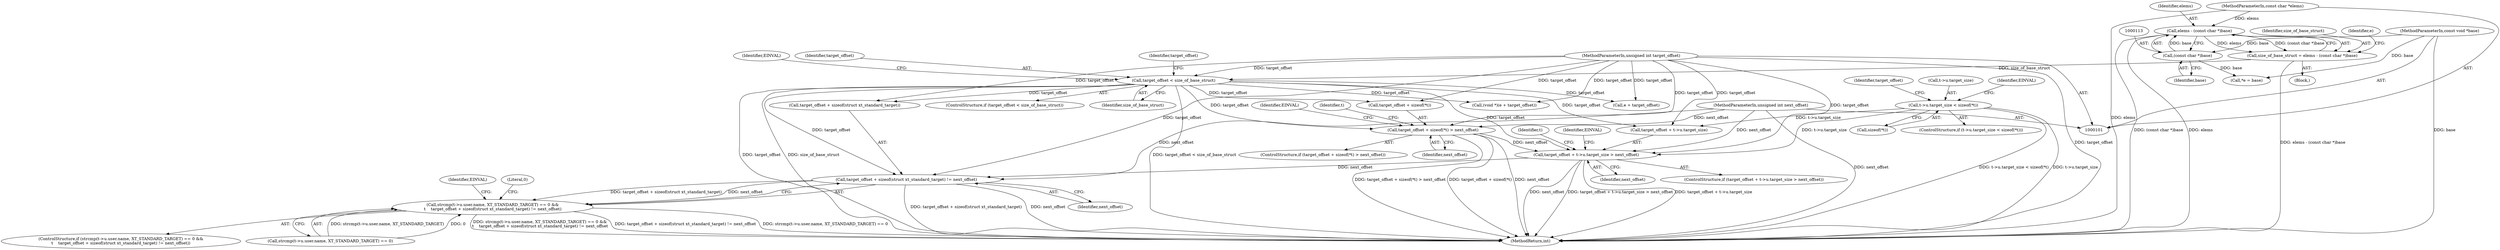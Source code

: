 digraph "0_linux_ce683e5f9d045e5d67d1312a42b359cb2ab2a13c_5@API" {
"1000184" [label="(Call,target_offset + sizeof(struct xt_standard_target) != next_offset)"];
"1000104" [label="(MethodParameterIn,unsigned int target_offset)"];
"1000121" [label="(Call,target_offset < size_of_base_struct)"];
"1000108" [label="(Call,size_of_base_struct = elems - (const char *)base)"];
"1000110" [label="(Call,elems - (const char *)base)"];
"1000103" [label="(MethodParameterIn,const char *elems)"];
"1000112" [label="(Call,(const char *)base)"];
"1000102" [label="(MethodParameterIn,const void *base)"];
"1000159" [label="(Call,target_offset + t->u.target_size > next_offset)"];
"1000146" [label="(Call,t->u.target_size < sizeof(*t))"];
"1000128" [label="(Call,target_offset + sizeof(*t) > next_offset)"];
"1000105" [label="(MethodParameterIn,unsigned int next_offset)"];
"1000172" [label="(Call,strcmp(t->u.user.name, XT_STANDARD_TARGET) == 0 &&\n\t    target_offset + sizeof(struct xt_standard_target) != next_offset)"];
"1000120" [label="(ControlStructure,if (target_offset < size_of_base_struct))"];
"1000137" [label="(Identifier,EINVAL)"];
"1000109" [label="(Identifier,size_of_base_struct)"];
"1000171" [label="(ControlStructure,if (strcmp(t->u.user.name, XT_STANDARD_TARGET) == 0 &&\n\t    target_offset + sizeof(struct xt_standard_target) != next_offset))"];
"1000102" [label="(MethodParameterIn,const void *base)"];
"1000121" [label="(Call,target_offset < size_of_base_struct)"];
"1000126" [label="(Identifier,EINVAL)"];
"1000160" [label="(Call,target_offset + t->u.target_size)"];
"1000146" [label="(Call,t->u.target_size < sizeof(*t))"];
"1000167" [label="(Identifier,next_offset)"];
"1000147" [label="(Call,t->u.target_size)"];
"1000129" [label="(Call,target_offset + sizeof(*t))"];
"1000184" [label="(Call,target_offset + sizeof(struct xt_standard_target) != next_offset)"];
"1000122" [label="(Identifier,target_offset)"];
"1000189" [label="(Identifier,next_offset)"];
"1000152" [label="(Call,sizeof(*t))"];
"1000127" [label="(ControlStructure,if (target_offset + sizeof(*t) > next_offset))"];
"1000118" [label="(Identifier,e)"];
"1000192" [label="(Identifier,EINVAL)"];
"1000195" [label="(MethodReturn,int)"];
"1000178" [label="(Identifier,t)"];
"1000112" [label="(Call,(const char *)base)"];
"1000157" [label="(Identifier,EINVAL)"];
"1000194" [label="(Literal,0)"];
"1000139" [label="(Identifier,t)"];
"1000105" [label="(MethodParameterIn,unsigned int next_offset)"];
"1000114" [label="(Identifier,base)"];
"1000159" [label="(Call,target_offset + t->u.target_size > next_offset)"];
"1000170" [label="(Identifier,EINVAL)"];
"1000161" [label="(Identifier,target_offset)"];
"1000110" [label="(Call,elems - (const char *)base)"];
"1000104" [label="(MethodParameterIn,unsigned int target_offset)"];
"1000106" [label="(Block,)"];
"1000123" [label="(Identifier,size_of_base_struct)"];
"1000128" [label="(Call,target_offset + sizeof(*t) > next_offset)"];
"1000158" [label="(ControlStructure,if (target_offset + t->u.target_size > next_offset))"];
"1000173" [label="(Call,strcmp(t->u.user.name, XT_STANDARD_TARGET) == 0)"];
"1000111" [label="(Identifier,elems)"];
"1000134" [label="(Identifier,next_offset)"];
"1000145" [label="(ControlStructure,if (t->u.target_size < sizeof(*t)))"];
"1000140" [label="(Call,(void *)(e + target_offset))"];
"1000172" [label="(Call,strcmp(t->u.user.name, XT_STANDARD_TARGET) == 0 &&\n\t    target_offset + sizeof(struct xt_standard_target) != next_offset)"];
"1000108" [label="(Call,size_of_base_struct = elems - (const char *)base)"];
"1000142" [label="(Call,e + target_offset)"];
"1000103" [label="(MethodParameterIn,const char *elems)"];
"1000117" [label="(Call,*e = base)"];
"1000185" [label="(Call,target_offset + sizeof(struct xt_standard_target))"];
"1000130" [label="(Identifier,target_offset)"];
"1000184" -> "1000172"  [label="AST: "];
"1000184" -> "1000189"  [label="CFG: "];
"1000185" -> "1000184"  [label="AST: "];
"1000189" -> "1000184"  [label="AST: "];
"1000172" -> "1000184"  [label="CFG: "];
"1000184" -> "1000195"  [label="DDG: target_offset + sizeof(struct xt_standard_target)"];
"1000184" -> "1000195"  [label="DDG: next_offset"];
"1000184" -> "1000172"  [label="DDG: target_offset + sizeof(struct xt_standard_target)"];
"1000184" -> "1000172"  [label="DDG: next_offset"];
"1000104" -> "1000184"  [label="DDG: target_offset"];
"1000121" -> "1000184"  [label="DDG: target_offset"];
"1000159" -> "1000184"  [label="DDG: next_offset"];
"1000105" -> "1000184"  [label="DDG: next_offset"];
"1000104" -> "1000101"  [label="AST: "];
"1000104" -> "1000195"  [label="DDG: target_offset"];
"1000104" -> "1000121"  [label="DDG: target_offset"];
"1000104" -> "1000128"  [label="DDG: target_offset"];
"1000104" -> "1000129"  [label="DDG: target_offset"];
"1000104" -> "1000140"  [label="DDG: target_offset"];
"1000104" -> "1000142"  [label="DDG: target_offset"];
"1000104" -> "1000159"  [label="DDG: target_offset"];
"1000104" -> "1000160"  [label="DDG: target_offset"];
"1000104" -> "1000185"  [label="DDG: target_offset"];
"1000121" -> "1000120"  [label="AST: "];
"1000121" -> "1000123"  [label="CFG: "];
"1000122" -> "1000121"  [label="AST: "];
"1000123" -> "1000121"  [label="AST: "];
"1000126" -> "1000121"  [label="CFG: "];
"1000130" -> "1000121"  [label="CFG: "];
"1000121" -> "1000195"  [label="DDG: size_of_base_struct"];
"1000121" -> "1000195"  [label="DDG: target_offset < size_of_base_struct"];
"1000121" -> "1000195"  [label="DDG: target_offset"];
"1000108" -> "1000121"  [label="DDG: size_of_base_struct"];
"1000121" -> "1000128"  [label="DDG: target_offset"];
"1000121" -> "1000129"  [label="DDG: target_offset"];
"1000121" -> "1000140"  [label="DDG: target_offset"];
"1000121" -> "1000142"  [label="DDG: target_offset"];
"1000121" -> "1000159"  [label="DDG: target_offset"];
"1000121" -> "1000160"  [label="DDG: target_offset"];
"1000121" -> "1000185"  [label="DDG: target_offset"];
"1000108" -> "1000106"  [label="AST: "];
"1000108" -> "1000110"  [label="CFG: "];
"1000109" -> "1000108"  [label="AST: "];
"1000110" -> "1000108"  [label="AST: "];
"1000118" -> "1000108"  [label="CFG: "];
"1000108" -> "1000195"  [label="DDG: elems - (const char *)base"];
"1000110" -> "1000108"  [label="DDG: elems"];
"1000110" -> "1000108"  [label="DDG: (const char *)base"];
"1000110" -> "1000112"  [label="CFG: "];
"1000111" -> "1000110"  [label="AST: "];
"1000112" -> "1000110"  [label="AST: "];
"1000110" -> "1000195"  [label="DDG: (const char *)base"];
"1000110" -> "1000195"  [label="DDG: elems"];
"1000103" -> "1000110"  [label="DDG: elems"];
"1000112" -> "1000110"  [label="DDG: base"];
"1000103" -> "1000101"  [label="AST: "];
"1000103" -> "1000195"  [label="DDG: elems"];
"1000112" -> "1000114"  [label="CFG: "];
"1000113" -> "1000112"  [label="AST: "];
"1000114" -> "1000112"  [label="AST: "];
"1000102" -> "1000112"  [label="DDG: base"];
"1000112" -> "1000117"  [label="DDG: base"];
"1000102" -> "1000101"  [label="AST: "];
"1000102" -> "1000195"  [label="DDG: base"];
"1000102" -> "1000117"  [label="DDG: base"];
"1000159" -> "1000158"  [label="AST: "];
"1000159" -> "1000167"  [label="CFG: "];
"1000160" -> "1000159"  [label="AST: "];
"1000167" -> "1000159"  [label="AST: "];
"1000170" -> "1000159"  [label="CFG: "];
"1000178" -> "1000159"  [label="CFG: "];
"1000159" -> "1000195"  [label="DDG: target_offset + t->u.target_size > next_offset"];
"1000159" -> "1000195"  [label="DDG: target_offset + t->u.target_size"];
"1000159" -> "1000195"  [label="DDG: next_offset"];
"1000146" -> "1000159"  [label="DDG: t->u.target_size"];
"1000128" -> "1000159"  [label="DDG: next_offset"];
"1000105" -> "1000159"  [label="DDG: next_offset"];
"1000146" -> "1000145"  [label="AST: "];
"1000146" -> "1000152"  [label="CFG: "];
"1000147" -> "1000146"  [label="AST: "];
"1000152" -> "1000146"  [label="AST: "];
"1000157" -> "1000146"  [label="CFG: "];
"1000161" -> "1000146"  [label="CFG: "];
"1000146" -> "1000195"  [label="DDG: t->u.target_size < sizeof(*t)"];
"1000146" -> "1000195"  [label="DDG: t->u.target_size"];
"1000146" -> "1000160"  [label="DDG: t->u.target_size"];
"1000128" -> "1000127"  [label="AST: "];
"1000128" -> "1000134"  [label="CFG: "];
"1000129" -> "1000128"  [label="AST: "];
"1000134" -> "1000128"  [label="AST: "];
"1000137" -> "1000128"  [label="CFG: "];
"1000139" -> "1000128"  [label="CFG: "];
"1000128" -> "1000195"  [label="DDG: target_offset + sizeof(*t)"];
"1000128" -> "1000195"  [label="DDG: next_offset"];
"1000128" -> "1000195"  [label="DDG: target_offset + sizeof(*t) > next_offset"];
"1000105" -> "1000128"  [label="DDG: next_offset"];
"1000105" -> "1000101"  [label="AST: "];
"1000105" -> "1000195"  [label="DDG: next_offset"];
"1000172" -> "1000171"  [label="AST: "];
"1000172" -> "1000173"  [label="CFG: "];
"1000173" -> "1000172"  [label="AST: "];
"1000192" -> "1000172"  [label="CFG: "];
"1000194" -> "1000172"  [label="CFG: "];
"1000172" -> "1000195"  [label="DDG: strcmp(t->u.user.name, XT_STANDARD_TARGET) == 0 &&\n\t    target_offset + sizeof(struct xt_standard_target) != next_offset"];
"1000172" -> "1000195"  [label="DDG: target_offset + sizeof(struct xt_standard_target) != next_offset"];
"1000172" -> "1000195"  [label="DDG: strcmp(t->u.user.name, XT_STANDARD_TARGET) == 0"];
"1000173" -> "1000172"  [label="DDG: strcmp(t->u.user.name, XT_STANDARD_TARGET)"];
"1000173" -> "1000172"  [label="DDG: 0"];
}
